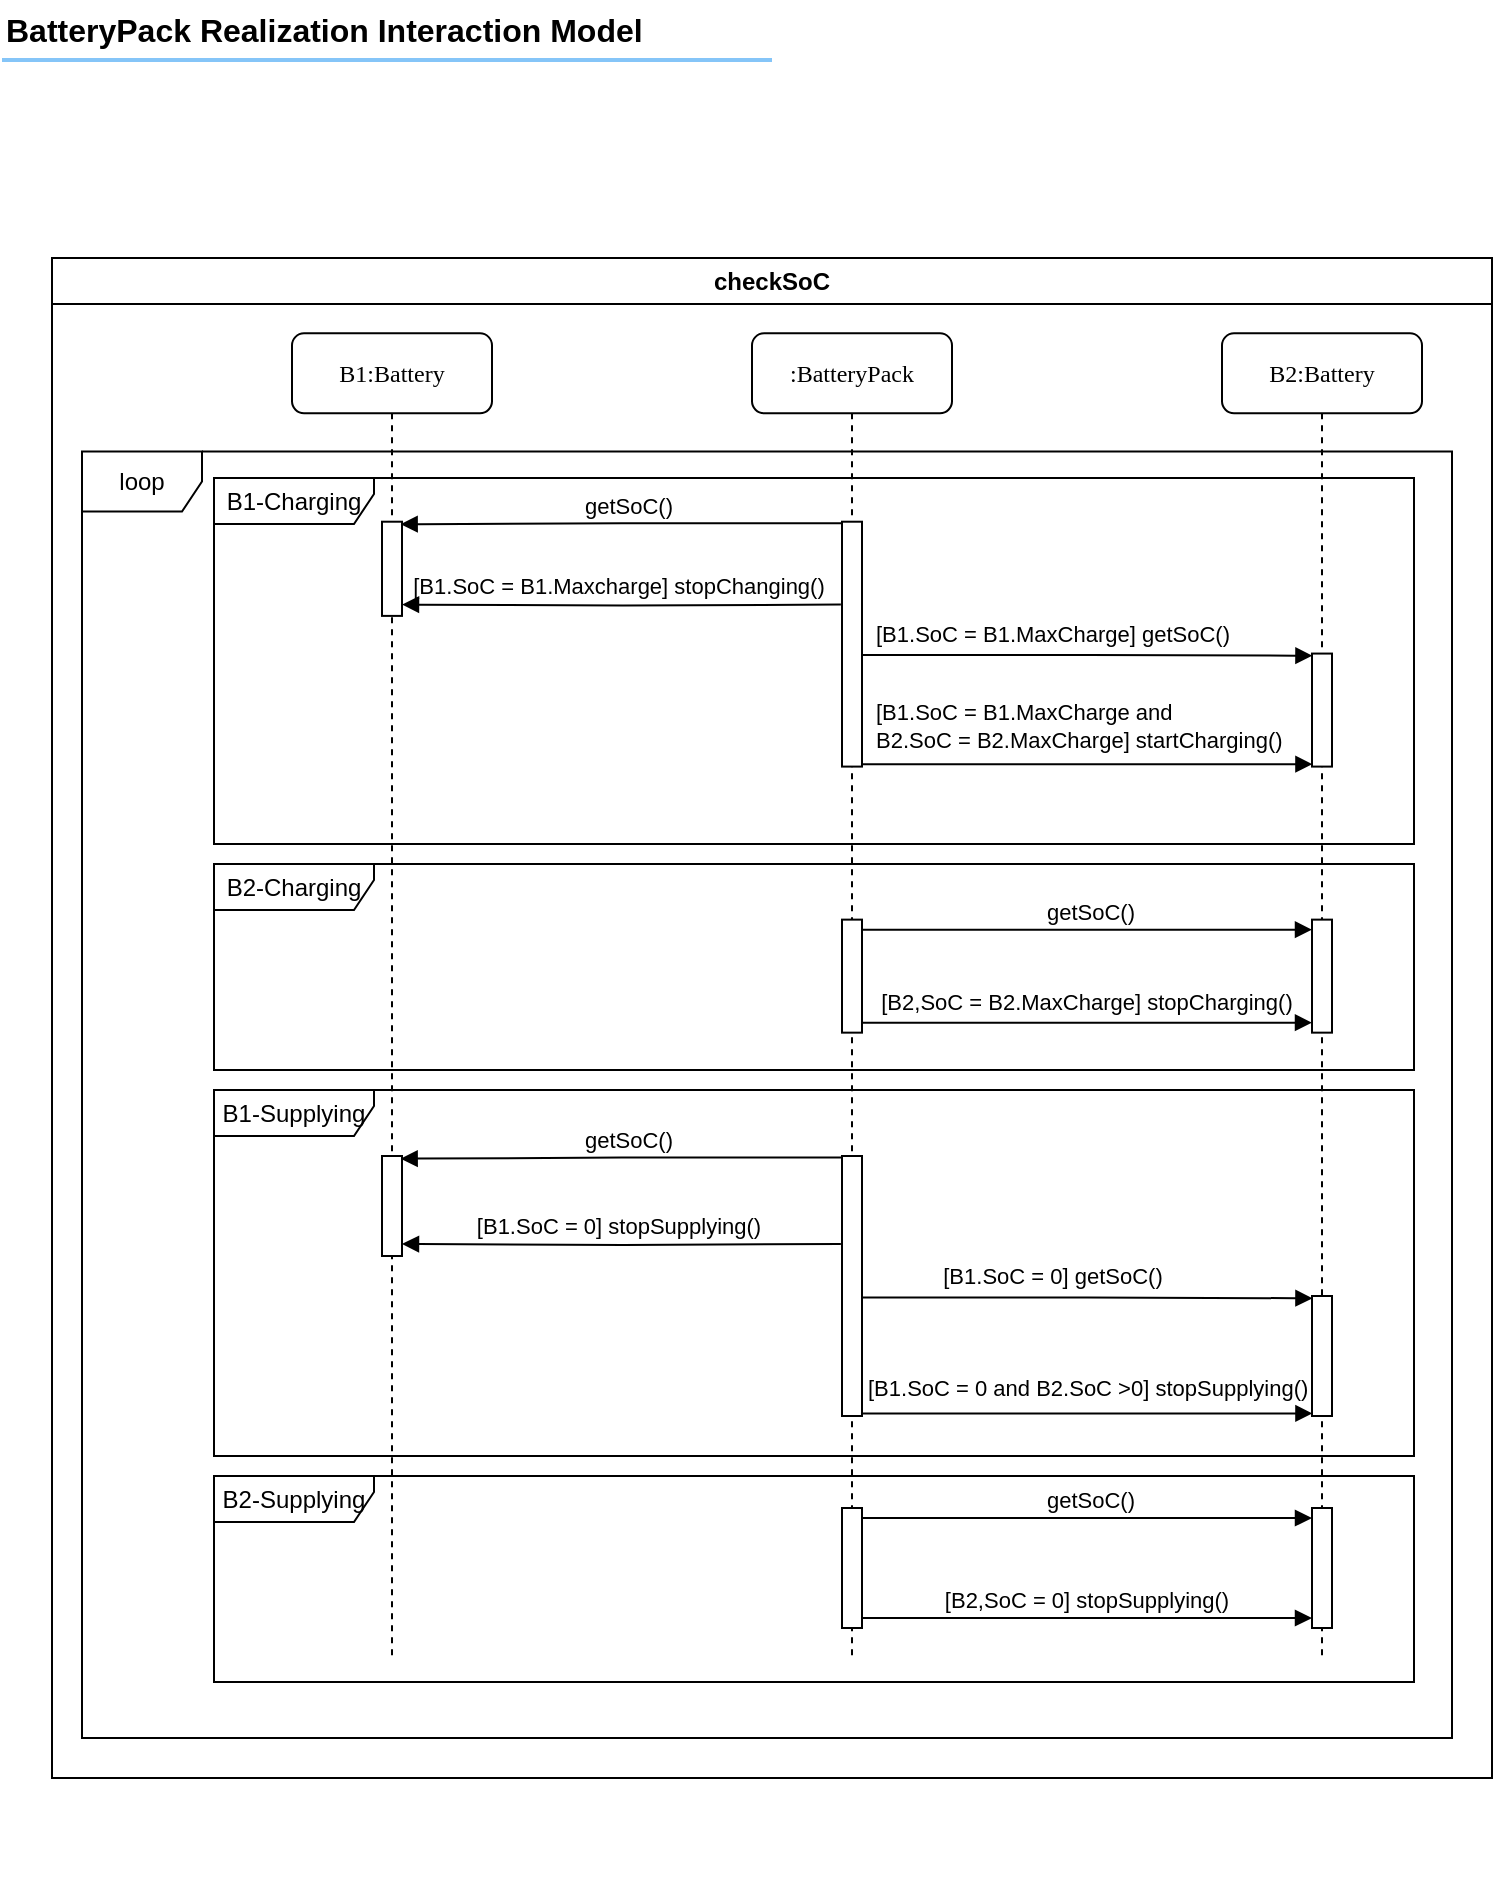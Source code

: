 <mxfile version="26.0.6">
  <diagram name="Page-1" id="OIZB1IzfGnqWNxISPh1V">
    <mxGraphModel dx="1289" dy="690" grid="1" gridSize="10" guides="1" tooltips="1" connect="1" arrows="1" fold="1" page="1" pageScale="1" pageWidth="850" pageHeight="1100" math="0" shadow="0">
      <root>
        <mxCell id="0" />
        <mxCell id="1" parent="0" />
        <mxCell id="MrhDUD2E3tZPDghcdG8x-24" value="" style="group" parent="1" vertex="1" connectable="0">
          <mxGeometry x="65" y="169" width="720" height="810" as="geometry" />
        </mxCell>
        <mxCell id="MrhDUD2E3tZPDghcdG8x-25" value=":BatteryPack" style="shape=umlLifeline;perimeter=lifelinePerimeter;whiteSpace=wrap;html=1;container=1;collapsible=0;recursiveResize=0;outlineConnect=0;rounded=1;shadow=0;comic=0;labelBackgroundColor=none;strokeWidth=1;fontFamily=Verdana;fontSize=12;align=center;" parent="MrhDUD2E3tZPDghcdG8x-24" vertex="1">
          <mxGeometry x="350" y="37.67" width="100" height="662.33" as="geometry" />
        </mxCell>
        <mxCell id="MrhDUD2E3tZPDghcdG8x-26" value="" style="html=1;points=[];perimeter=orthogonalPerimeter;rounded=0;shadow=0;comic=0;labelBackgroundColor=none;strokeWidth=1;fontFamily=Verdana;fontSize=12;align=center;" parent="MrhDUD2E3tZPDghcdG8x-25" vertex="1">
          <mxGeometry x="45" y="94.186" width="10" height="122.442" as="geometry" />
        </mxCell>
        <mxCell id="MrhDUD2E3tZPDghcdG8x-27" value="B1:Battery" style="shape=umlLifeline;perimeter=lifelinePerimeter;whiteSpace=wrap;html=1;container=1;collapsible=0;recursiveResize=0;outlineConnect=0;rounded=1;shadow=0;comic=0;labelBackgroundColor=none;strokeWidth=1;fontFamily=Verdana;fontSize=12;align=center;" parent="MrhDUD2E3tZPDghcdG8x-24" vertex="1">
          <mxGeometry x="120" y="37.67" width="100" height="662.33" as="geometry" />
        </mxCell>
        <mxCell id="MrhDUD2E3tZPDghcdG8x-28" value="" style="html=1;points=[];perimeter=orthogonalPerimeter;rounded=0;shadow=0;comic=0;labelBackgroundColor=none;strokeWidth=1;fontFamily=Verdana;fontSize=12;align=center;" parent="MrhDUD2E3tZPDghcdG8x-27" vertex="1">
          <mxGeometry x="45" y="94.186" width="10" height="47.093" as="geometry" />
        </mxCell>
        <mxCell id="MrhDUD2E3tZPDghcdG8x-29" value="B2:Battery" style="shape=umlLifeline;perimeter=lifelinePerimeter;whiteSpace=wrap;html=1;container=1;collapsible=0;recursiveResize=0;outlineConnect=0;rounded=1;shadow=0;comic=0;labelBackgroundColor=none;strokeWidth=1;fontFamily=Verdana;fontSize=12;align=center;" parent="MrhDUD2E3tZPDghcdG8x-24" vertex="1">
          <mxGeometry x="585" y="37.67" width="100" height="662.33" as="geometry" />
        </mxCell>
        <mxCell id="MrhDUD2E3tZPDghcdG8x-30" value="" style="html=1;points=[];perimeter=orthogonalPerimeter;rounded=0;shadow=0;comic=0;labelBackgroundColor=none;strokeWidth=1;fontFamily=Verdana;fontSize=12;align=center;" parent="MrhDUD2E3tZPDghcdG8x-29" vertex="1">
          <mxGeometry x="45" y="160.116" width="10" height="56.512" as="geometry" />
        </mxCell>
        <mxCell id="MrhDUD2E3tZPDghcdG8x-31" value="checkSoC" style="swimlane;whiteSpace=wrap;html=1;" parent="MrhDUD2E3tZPDghcdG8x-24" vertex="1">
          <mxGeometry width="720" height="760" as="geometry" />
        </mxCell>
        <mxCell id="MrhDUD2E3tZPDghcdG8x-32" value="loop" style="shape=umlFrame;whiteSpace=wrap;html=1;pointerEvents=0;" parent="MrhDUD2E3tZPDghcdG8x-31" vertex="1">
          <mxGeometry x="15" y="96.77" width="685" height="643.23" as="geometry" />
        </mxCell>
        <mxCell id="MrhDUD2E3tZPDghcdG8x-33" value="" style="html=1;points=[[0,0,0,0,5],[0,1,0,0,-5],[1,0,0,0,5],[1,1,0,0,-5]];perimeter=orthogonalPerimeter;outlineConnect=0;targetShapes=umlLifeline;portConstraint=eastwest;newEdgeStyle={&quot;curved&quot;:0,&quot;rounded&quot;:0};" parent="MrhDUD2E3tZPDghcdG8x-31" vertex="1">
          <mxGeometry x="395" y="330.814" width="10" height="56.512" as="geometry" />
        </mxCell>
        <mxCell id="MrhDUD2E3tZPDghcdG8x-34" value="" style="html=1;points=[[0,0,0,0,5],[0,1,0,0,-5],[1,0,0,0,5],[1,1,0,0,-5]];perimeter=orthogonalPerimeter;outlineConnect=0;targetShapes=umlLifeline;portConstraint=eastwest;newEdgeStyle={&quot;curved&quot;:0,&quot;rounded&quot;:0};" parent="MrhDUD2E3tZPDghcdG8x-31" vertex="1">
          <mxGeometry x="630" y="330.814" width="10" height="56.512" as="geometry" />
        </mxCell>
        <mxCell id="MrhDUD2E3tZPDghcdG8x-35" value="" style="endArrow=block;endFill=1;endSize=6;html=1;rounded=0;exitX=1;exitY=0;exitDx=0;exitDy=5;exitPerimeter=0;entryX=0;entryY=0;entryDx=0;entryDy=5;entryPerimeter=0;strokeColor=default;align=center;verticalAlign=middle;fontFamily=Helvetica;fontSize=11;fontColor=default;labelBackgroundColor=default;" parent="MrhDUD2E3tZPDghcdG8x-31" source="MrhDUD2E3tZPDghcdG8x-33" target="MrhDUD2E3tZPDghcdG8x-34" edge="1">
          <mxGeometry width="160" relative="1" as="geometry">
            <mxPoint x="410" y="359.07" as="sourcePoint" />
            <mxPoint x="570" y="359.07" as="targetPoint" />
          </mxGeometry>
        </mxCell>
        <mxCell id="MrhDUD2E3tZPDghcdG8x-36" value="getSoC()" style="edgeLabel;html=1;align=center;verticalAlign=middle;resizable=0;points=[];labelBackgroundColor=none;" parent="MrhDUD2E3tZPDghcdG8x-35" vertex="1" connectable="0">
          <mxGeometry x="0.012" y="1" relative="1" as="geometry">
            <mxPoint y="-8" as="offset" />
          </mxGeometry>
        </mxCell>
        <mxCell id="MrhDUD2E3tZPDghcdG8x-37" value="" style="endArrow=block;endFill=1;endSize=6;html=1;rounded=0;exitX=1;exitY=1;exitDx=0;exitDy=-5;exitPerimeter=0;entryX=0;entryY=1;entryDx=0;entryDy=-5;entryPerimeter=0;strokeColor=default;align=center;verticalAlign=middle;fontFamily=Helvetica;fontSize=11;fontColor=default;labelBackgroundColor=default;" parent="MrhDUD2E3tZPDghcdG8x-31" source="MrhDUD2E3tZPDghcdG8x-33" target="MrhDUD2E3tZPDghcdG8x-34" edge="1">
          <mxGeometry width="160" relative="1" as="geometry">
            <mxPoint x="410" y="377.907" as="sourcePoint" />
            <mxPoint x="570" y="377.907" as="targetPoint" />
          </mxGeometry>
        </mxCell>
        <mxCell id="MrhDUD2E3tZPDghcdG8x-38" value="[B2,SoC = B2.MaxCharge] stopCharging()" style="edgeLabel;html=1;align=center;verticalAlign=middle;resizable=0;points=[];labelBackgroundColor=none;" parent="MrhDUD2E3tZPDghcdG8x-37" vertex="1" connectable="0">
          <mxGeometry x="-0.007" relative="1" as="geometry">
            <mxPoint y="-11" as="offset" />
          </mxGeometry>
        </mxCell>
        <mxCell id="MrhDUD2E3tZPDghcdG8x-50" value="B1-Charging" style="shape=umlFrame;whiteSpace=wrap;html=1;pointerEvents=0;width=80;height=23;" parent="MrhDUD2E3tZPDghcdG8x-31" vertex="1">
          <mxGeometry x="81" y="110.0" width="600" height="183" as="geometry" />
        </mxCell>
        <mxCell id="MrhDUD2E3tZPDghcdG8x-75" value="B2-Charging" style="shape=umlFrame;whiteSpace=wrap;html=1;pointerEvents=0;width=80;height=23;" parent="MrhDUD2E3tZPDghcdG8x-31" vertex="1">
          <mxGeometry x="81" y="303" width="600" height="103" as="geometry" />
        </mxCell>
        <mxCell id="MrhDUD2E3tZPDghcdG8x-115" value="B1-Supplying" style="shape=umlFrame;whiteSpace=wrap;html=1;pointerEvents=0;width=80;height=23;" parent="MrhDUD2E3tZPDghcdG8x-31" vertex="1">
          <mxGeometry x="81" y="416" width="600" height="183" as="geometry" />
        </mxCell>
        <mxCell id="MrhDUD2E3tZPDghcdG8x-130" style="edgeStyle=orthogonalEdgeStyle;rounded=0;orthogonalLoop=1;jettySize=auto;html=1;entryX=0.933;entryY=0.027;entryDx=0;entryDy=0;entryPerimeter=0;exitX=-0.041;exitY=0.006;exitDx=0;exitDy=0;exitPerimeter=0;endArrow=block;endFill=1;" parent="MrhDUD2E3tZPDghcdG8x-31" source="MrhDUD2E3tZPDghcdG8x-127" target="MrhDUD2E3tZPDghcdG8x-128" edge="1">
          <mxGeometry relative="1" as="geometry">
            <Array as="points">
              <mxPoint x="285" y="450" />
            </Array>
          </mxGeometry>
        </mxCell>
        <mxCell id="MrhDUD2E3tZPDghcdG8x-131" value="getSoC()" style="edgeLabel;html=1;align=center;verticalAlign=middle;resizable=0;points=[];labelBackgroundColor=none;" parent="MrhDUD2E3tZPDghcdG8x-130" vertex="1" connectable="0">
          <mxGeometry x="-0.023" relative="1" as="geometry">
            <mxPoint x="1" y="-9" as="offset" />
          </mxGeometry>
        </mxCell>
        <mxCell id="MrhDUD2E3tZPDghcdG8x-132" style="edgeStyle=orthogonalEdgeStyle;rounded=0;orthogonalLoop=1;jettySize=auto;html=1;entryX=-0.056;entryY=0.338;entryDx=0;entryDy=0;entryPerimeter=0;endArrow=none;endFill=0;startArrow=block;startFill=1;" parent="MrhDUD2E3tZPDghcdG8x-31" target="MrhDUD2E3tZPDghcdG8x-127" edge="1">
          <mxGeometry relative="1" as="geometry">
            <mxPoint x="175" y="493" as="sourcePoint" />
            <Array as="points" />
          </mxGeometry>
        </mxCell>
        <mxCell id="MrhDUD2E3tZPDghcdG8x-133" value="[B1.SoC = 0] stopSupplying()" style="edgeLabel;html=1;align=center;verticalAlign=middle;resizable=0;points=[];labelBackgroundColor=none;" parent="MrhDUD2E3tZPDghcdG8x-132" vertex="1" connectable="0">
          <mxGeometry x="-0.021" relative="1" as="geometry">
            <mxPoint y="-10" as="offset" />
          </mxGeometry>
        </mxCell>
        <mxCell id="MrhDUD2E3tZPDghcdG8x-134" style="edgeStyle=orthogonalEdgeStyle;rounded=0;orthogonalLoop=1;jettySize=auto;html=1;entryX=0.022;entryY=0.019;entryDx=0;entryDy=0;entryPerimeter=0;exitX=0.996;exitY=0.544;exitDx=0;exitDy=0;exitPerimeter=0;endArrow=block;endFill=1;" parent="MrhDUD2E3tZPDghcdG8x-31" source="MrhDUD2E3tZPDghcdG8x-127" target="MrhDUD2E3tZPDghcdG8x-129" edge="1">
          <mxGeometry relative="1" as="geometry" />
        </mxCell>
        <mxCell id="MrhDUD2E3tZPDghcdG8x-135" value="[B1.SoC = 0] getSoC()" style="edgeLabel;html=1;align=center;verticalAlign=middle;resizable=0;points=[];labelBackgroundColor=none;" parent="MrhDUD2E3tZPDghcdG8x-134" vertex="1" connectable="0">
          <mxGeometry x="0.011" y="1" relative="1" as="geometry">
            <mxPoint x="-19" y="-10" as="offset" />
          </mxGeometry>
        </mxCell>
        <mxCell id="MrhDUD2E3tZPDghcdG8x-136" style="edgeStyle=orthogonalEdgeStyle;rounded=0;orthogonalLoop=1;jettySize=auto;html=1;entryX=0.022;entryY=0.979;entryDx=0;entryDy=0;entryPerimeter=0;endArrow=block;endFill=1;" parent="MrhDUD2E3tZPDghcdG8x-31" source="MrhDUD2E3tZPDghcdG8x-127" target="MrhDUD2E3tZPDghcdG8x-129" edge="1">
          <mxGeometry relative="1" as="geometry">
            <Array as="points">
              <mxPoint x="518" y="578" />
            </Array>
          </mxGeometry>
        </mxCell>
        <mxCell id="MrhDUD2E3tZPDghcdG8x-137" value="[B1.SoC = 0 and&amp;nbsp;&lt;span style=&quot;background-color: transparent; color: light-dark(rgb(0, 0, 0), rgb(255, 255, 255));&quot;&gt;B2.SoC &amp;gt;0]&amp;nbsp;&lt;/span&gt;&lt;span style=&quot;text-align: center;&quot;&gt;stopSupplying&lt;/span&gt;&lt;span style=&quot;background-color: transparent; color: light-dark(rgb(0, 0, 0), rgb(255, 255, 255));&quot;&gt;()&lt;/span&gt;" style="edgeLabel;html=1;align=left;verticalAlign=middle;resizable=0;points=[];labelBackgroundColor=none;" parent="MrhDUD2E3tZPDghcdG8x-136" vertex="1" connectable="0">
          <mxGeometry x="0.025" y="1" relative="1" as="geometry">
            <mxPoint x="-115" y="-12" as="offset" />
          </mxGeometry>
        </mxCell>
        <mxCell id="MrhDUD2E3tZPDghcdG8x-127" value="" style="html=1;points=[];perimeter=orthogonalPerimeter;rounded=0;shadow=0;comic=0;labelBackgroundColor=none;strokeWidth=1;fontFamily=Verdana;fontSize=12;align=center;" parent="MrhDUD2E3tZPDghcdG8x-31" vertex="1">
          <mxGeometry x="395" y="449" width="10" height="130" as="geometry" />
        </mxCell>
        <mxCell id="MrhDUD2E3tZPDghcdG8x-128" value="" style="html=1;points=[];perimeter=orthogonalPerimeter;rounded=0;shadow=0;comic=0;labelBackgroundColor=none;strokeWidth=1;fontFamily=Verdana;fontSize=12;align=center;" parent="MrhDUD2E3tZPDghcdG8x-31" vertex="1">
          <mxGeometry x="165" y="449" width="10" height="50" as="geometry" />
        </mxCell>
        <mxCell id="MrhDUD2E3tZPDghcdG8x-129" value="" style="html=1;points=[];perimeter=orthogonalPerimeter;rounded=0;shadow=0;comic=0;labelBackgroundColor=none;strokeWidth=1;fontFamily=Verdana;fontSize=12;align=center;" parent="MrhDUD2E3tZPDghcdG8x-31" vertex="1">
          <mxGeometry x="630" y="519" width="10" height="60" as="geometry" />
        </mxCell>
        <mxCell id="MrhDUD2E3tZPDghcdG8x-139" value="B2-Supplying" style="shape=umlFrame;whiteSpace=wrap;html=1;pointerEvents=0;width=80;height=23;" parent="MrhDUD2E3tZPDghcdG8x-31" vertex="1">
          <mxGeometry x="81" y="609" width="600" height="103" as="geometry" />
        </mxCell>
        <mxCell id="MrhDUD2E3tZPDghcdG8x-146" value="" style="html=1;points=[[0,0,0,0,5],[0,1,0,0,-5],[1,0,0,0,5],[1,1,0,0,-5]];perimeter=orthogonalPerimeter;outlineConnect=0;targetShapes=umlLifeline;portConstraint=eastwest;newEdgeStyle={&quot;curved&quot;:0,&quot;rounded&quot;:0};" parent="MrhDUD2E3tZPDghcdG8x-31" vertex="1">
          <mxGeometry x="395" y="625" width="10" height="60" as="geometry" />
        </mxCell>
        <mxCell id="MrhDUD2E3tZPDghcdG8x-147" value="" style="html=1;points=[[0,0,0,0,5],[0,1,0,0,-5],[1,0,0,0,5],[1,1,0,0,-5]];perimeter=orthogonalPerimeter;outlineConnect=0;targetShapes=umlLifeline;portConstraint=eastwest;newEdgeStyle={&quot;curved&quot;:0,&quot;rounded&quot;:0};" parent="MrhDUD2E3tZPDghcdG8x-31" vertex="1">
          <mxGeometry x="630" y="625" width="10" height="60" as="geometry" />
        </mxCell>
        <mxCell id="MrhDUD2E3tZPDghcdG8x-148" value="" style="endArrow=block;endFill=1;endSize=6;html=1;rounded=0;exitX=1;exitY=0;exitDx=0;exitDy=5;exitPerimeter=0;entryX=0;entryY=0;entryDx=0;entryDy=5;entryPerimeter=0;strokeColor=default;align=center;verticalAlign=middle;fontFamily=Helvetica;fontSize=11;fontColor=default;labelBackgroundColor=default;" parent="MrhDUD2E3tZPDghcdG8x-31" source="MrhDUD2E3tZPDghcdG8x-146" target="MrhDUD2E3tZPDghcdG8x-147" edge="1">
          <mxGeometry width="160" relative="1" as="geometry">
            <mxPoint x="410" y="655" as="sourcePoint" />
            <mxPoint x="570" y="655" as="targetPoint" />
          </mxGeometry>
        </mxCell>
        <mxCell id="MrhDUD2E3tZPDghcdG8x-149" value="getSoC()" style="edgeLabel;html=1;align=center;verticalAlign=middle;resizable=0;points=[];labelBackgroundColor=none;" parent="MrhDUD2E3tZPDghcdG8x-148" vertex="1" connectable="0">
          <mxGeometry x="0.012" y="1" relative="1" as="geometry">
            <mxPoint y="-8" as="offset" />
          </mxGeometry>
        </mxCell>
        <mxCell id="MrhDUD2E3tZPDghcdG8x-150" value="" style="endArrow=block;endFill=1;endSize=6;html=1;rounded=0;exitX=1;exitY=1;exitDx=0;exitDy=-5;exitPerimeter=0;entryX=0;entryY=1;entryDx=0;entryDy=-5;entryPerimeter=0;strokeColor=default;align=center;verticalAlign=middle;fontFamily=Helvetica;fontSize=11;fontColor=default;labelBackgroundColor=default;" parent="MrhDUD2E3tZPDghcdG8x-31" source="MrhDUD2E3tZPDghcdG8x-146" target="MrhDUD2E3tZPDghcdG8x-147" edge="1">
          <mxGeometry width="160" relative="1" as="geometry">
            <mxPoint x="410" y="675" as="sourcePoint" />
            <mxPoint x="570" y="675" as="targetPoint" />
          </mxGeometry>
        </mxCell>
        <mxCell id="MrhDUD2E3tZPDghcdG8x-151" value="[B2,SoC = 0] stopSupplying()" style="edgeLabel;html=1;align=center;verticalAlign=middle;resizable=0;points=[];labelBackgroundColor=none;" parent="MrhDUD2E3tZPDghcdG8x-150" vertex="1" connectable="0">
          <mxGeometry x="-0.007" relative="1" as="geometry">
            <mxPoint y="-9" as="offset" />
          </mxGeometry>
        </mxCell>
        <mxCell id="MrhDUD2E3tZPDghcdG8x-39" style="edgeStyle=orthogonalEdgeStyle;rounded=0;orthogonalLoop=1;jettySize=auto;html=1;entryX=0.933;entryY=0.027;entryDx=0;entryDy=0;entryPerimeter=0;exitX=-0.041;exitY=0.006;exitDx=0;exitDy=0;exitPerimeter=0;endArrow=block;endFill=1;" parent="MrhDUD2E3tZPDghcdG8x-24" source="MrhDUD2E3tZPDghcdG8x-26" target="MrhDUD2E3tZPDghcdG8x-28" edge="1">
          <mxGeometry relative="1" as="geometry">
            <Array as="points">
              <mxPoint x="285" y="132.802" />
            </Array>
          </mxGeometry>
        </mxCell>
        <mxCell id="MrhDUD2E3tZPDghcdG8x-40" value="getSoC()" style="edgeLabel;html=1;align=center;verticalAlign=middle;resizable=0;points=[];labelBackgroundColor=none;" parent="MrhDUD2E3tZPDghcdG8x-39" vertex="1" connectable="0">
          <mxGeometry x="-0.023" relative="1" as="geometry">
            <mxPoint x="1" y="-9" as="offset" />
          </mxGeometry>
        </mxCell>
        <mxCell id="MrhDUD2E3tZPDghcdG8x-41" style="edgeStyle=orthogonalEdgeStyle;rounded=0;orthogonalLoop=1;jettySize=auto;html=1;entryX=-0.056;entryY=0.338;entryDx=0;entryDy=0;entryPerimeter=0;endArrow=none;endFill=0;startArrow=block;startFill=1;" parent="MrhDUD2E3tZPDghcdG8x-24" target="MrhDUD2E3tZPDghcdG8x-26" edge="1">
          <mxGeometry relative="1" as="geometry">
            <mxPoint x="175" y="173.302" as="sourcePoint" />
            <Array as="points" />
          </mxGeometry>
        </mxCell>
        <mxCell id="MrhDUD2E3tZPDghcdG8x-42" value="[B1.SoC = B1.Maxcharge] stopChanging()" style="edgeLabel;html=1;align=center;verticalAlign=middle;resizable=0;points=[];labelBackgroundColor=none;" parent="MrhDUD2E3tZPDghcdG8x-41" vertex="1" connectable="0">
          <mxGeometry x="-0.021" relative="1" as="geometry">
            <mxPoint y="-10" as="offset" />
          </mxGeometry>
        </mxCell>
        <mxCell id="MrhDUD2E3tZPDghcdG8x-43" style="edgeStyle=orthogonalEdgeStyle;rounded=0;orthogonalLoop=1;jettySize=auto;html=1;entryX=0.022;entryY=0.019;entryDx=0;entryDy=0;entryPerimeter=0;exitX=0.996;exitY=0.544;exitDx=0;exitDy=0;exitPerimeter=0;endArrow=block;endFill=1;" parent="MrhDUD2E3tZPDghcdG8x-24" source="MrhDUD2E3tZPDghcdG8x-26" target="MrhDUD2E3tZPDghcdG8x-30" edge="1">
          <mxGeometry relative="1" as="geometry" />
        </mxCell>
        <mxCell id="MrhDUD2E3tZPDghcdG8x-44" value="[B1.SoC = B1.MaxCharge] getSoC()" style="edgeLabel;html=1;align=center;verticalAlign=middle;resizable=0;points=[];labelBackgroundColor=none;" parent="MrhDUD2E3tZPDghcdG8x-43" vertex="1" connectable="0">
          <mxGeometry x="0.011" y="1" relative="1" as="geometry">
            <mxPoint x="-19" y="-10" as="offset" />
          </mxGeometry>
        </mxCell>
        <mxCell id="MrhDUD2E3tZPDghcdG8x-45" style="edgeStyle=orthogonalEdgeStyle;rounded=0;orthogonalLoop=1;jettySize=auto;html=1;entryX=0.022;entryY=0.979;entryDx=0;entryDy=0;entryPerimeter=0;endArrow=block;endFill=1;" parent="MrhDUD2E3tZPDghcdG8x-24" source="MrhDUD2E3tZPDghcdG8x-26" target="MrhDUD2E3tZPDghcdG8x-30" edge="1">
          <mxGeometry relative="1" as="geometry">
            <Array as="points">
              <mxPoint x="518" y="253.36" />
            </Array>
          </mxGeometry>
        </mxCell>
        <mxCell id="MrhDUD2E3tZPDghcdG8x-46" value="[B1.SoC = B1.MaxCharge and&lt;div&gt;B2.SoC = B2.MaxCharge] startCharging()&lt;/div&gt;" style="edgeLabel;html=1;align=left;verticalAlign=middle;resizable=0;points=[];labelBackgroundColor=none;" parent="MrhDUD2E3tZPDghcdG8x-45" vertex="1" connectable="0">
          <mxGeometry x="0.025" y="1" relative="1" as="geometry">
            <mxPoint x="-111" y="-18" as="offset" />
          </mxGeometry>
        </mxCell>
        <mxCell id="MrhDUD2E3tZPDghcdG8x-47" value="&lt;b&gt;BatteryPack Realization Interaction Model&lt;/b&gt;" style="text;fontSize=16;verticalAlign=middle;strokeColor=none;fillColor=none;whiteSpace=wrap;html=1;" parent="1" vertex="1">
          <mxGeometry x="40" y="40" width="388" height="30" as="geometry" />
        </mxCell>
        <mxCell id="MrhDUD2E3tZPDghcdG8x-48" value="" style="dashed=0;shape=line;strokeWidth=2;noLabel=1;strokeColor=#0C8CF2;opacity=50;" parent="1" vertex="1">
          <mxGeometry x="40" y="65" width="385" height="10" as="geometry" />
        </mxCell>
      </root>
    </mxGraphModel>
  </diagram>
</mxfile>
